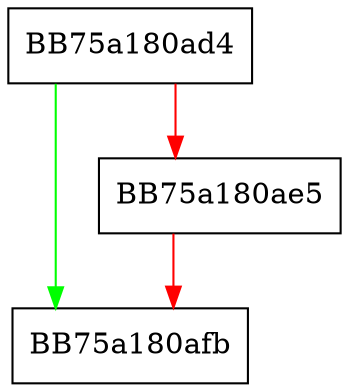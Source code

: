 digraph reset {
  node [shape="box"];
  graph [splines=ortho];
  BB75a180ad4 -> BB75a180afb [color="green"];
  BB75a180ad4 -> BB75a180ae5 [color="red"];
  BB75a180ae5 -> BB75a180afb [color="red"];
}